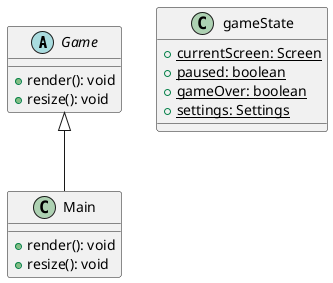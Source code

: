 @startuml Project Structure

abstract class Game
{
    + render(): void
    + resize(): void
}

class gameState
{
    + {static} currentScreen: Screen
    + {static} paused: boolean
    + {static} gameOver: boolean
    + {static} settings: Settings
}

class Main extends Game
{
    + render(): void
    + resize(): void
}

@enduml